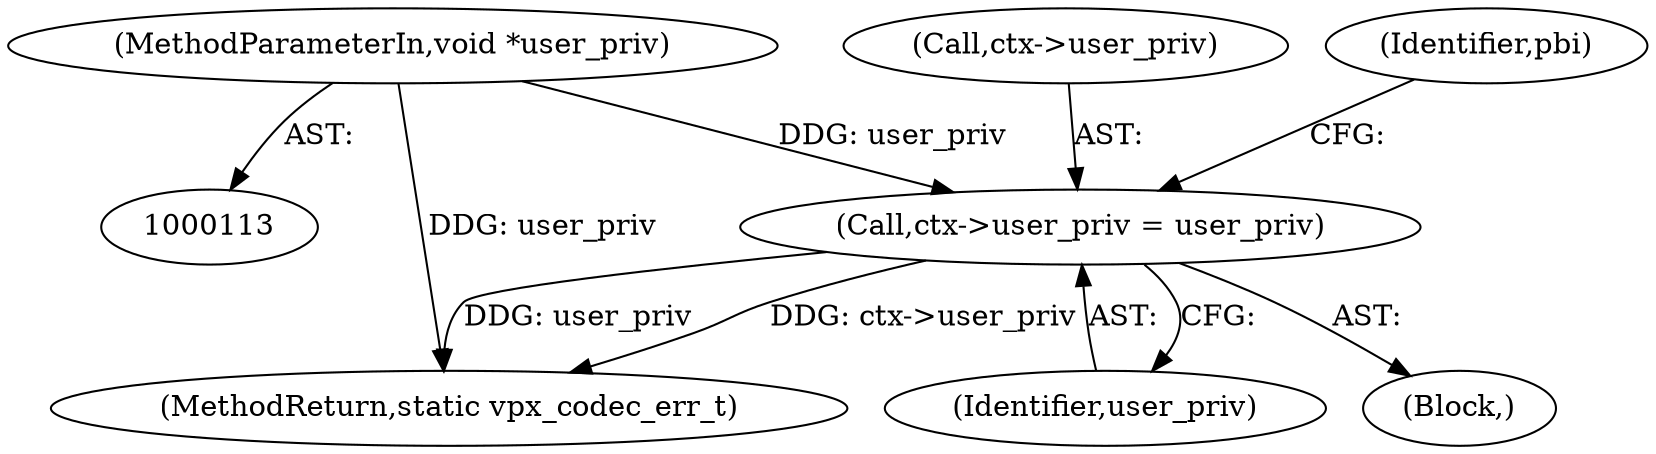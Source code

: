 digraph "0_Android_063be1485e0099bc81ace3a08b0ec9186dcad693@pointer" {
"1000707" [label="(Call,ctx->user_priv = user_priv)"];
"1000117" [label="(MethodParameterIn,void *user_priv)"];
"1000707" [label="(Call,ctx->user_priv = user_priv)"];
"1000711" [label="(Identifier,user_priv)"];
"1000738" [label="(MethodReturn,static vpx_codec_err_t)"];
"1000708" [label="(Call,ctx->user_priv)"];
"1000714" [label="(Identifier,pbi)"];
"1000394" [label="(Block,)"];
"1000117" [label="(MethodParameterIn,void *user_priv)"];
"1000707" -> "1000394"  [label="AST: "];
"1000707" -> "1000711"  [label="CFG: "];
"1000708" -> "1000707"  [label="AST: "];
"1000711" -> "1000707"  [label="AST: "];
"1000714" -> "1000707"  [label="CFG: "];
"1000707" -> "1000738"  [label="DDG: user_priv"];
"1000707" -> "1000738"  [label="DDG: ctx->user_priv"];
"1000117" -> "1000707"  [label="DDG: user_priv"];
"1000117" -> "1000113"  [label="AST: "];
"1000117" -> "1000738"  [label="DDG: user_priv"];
}
